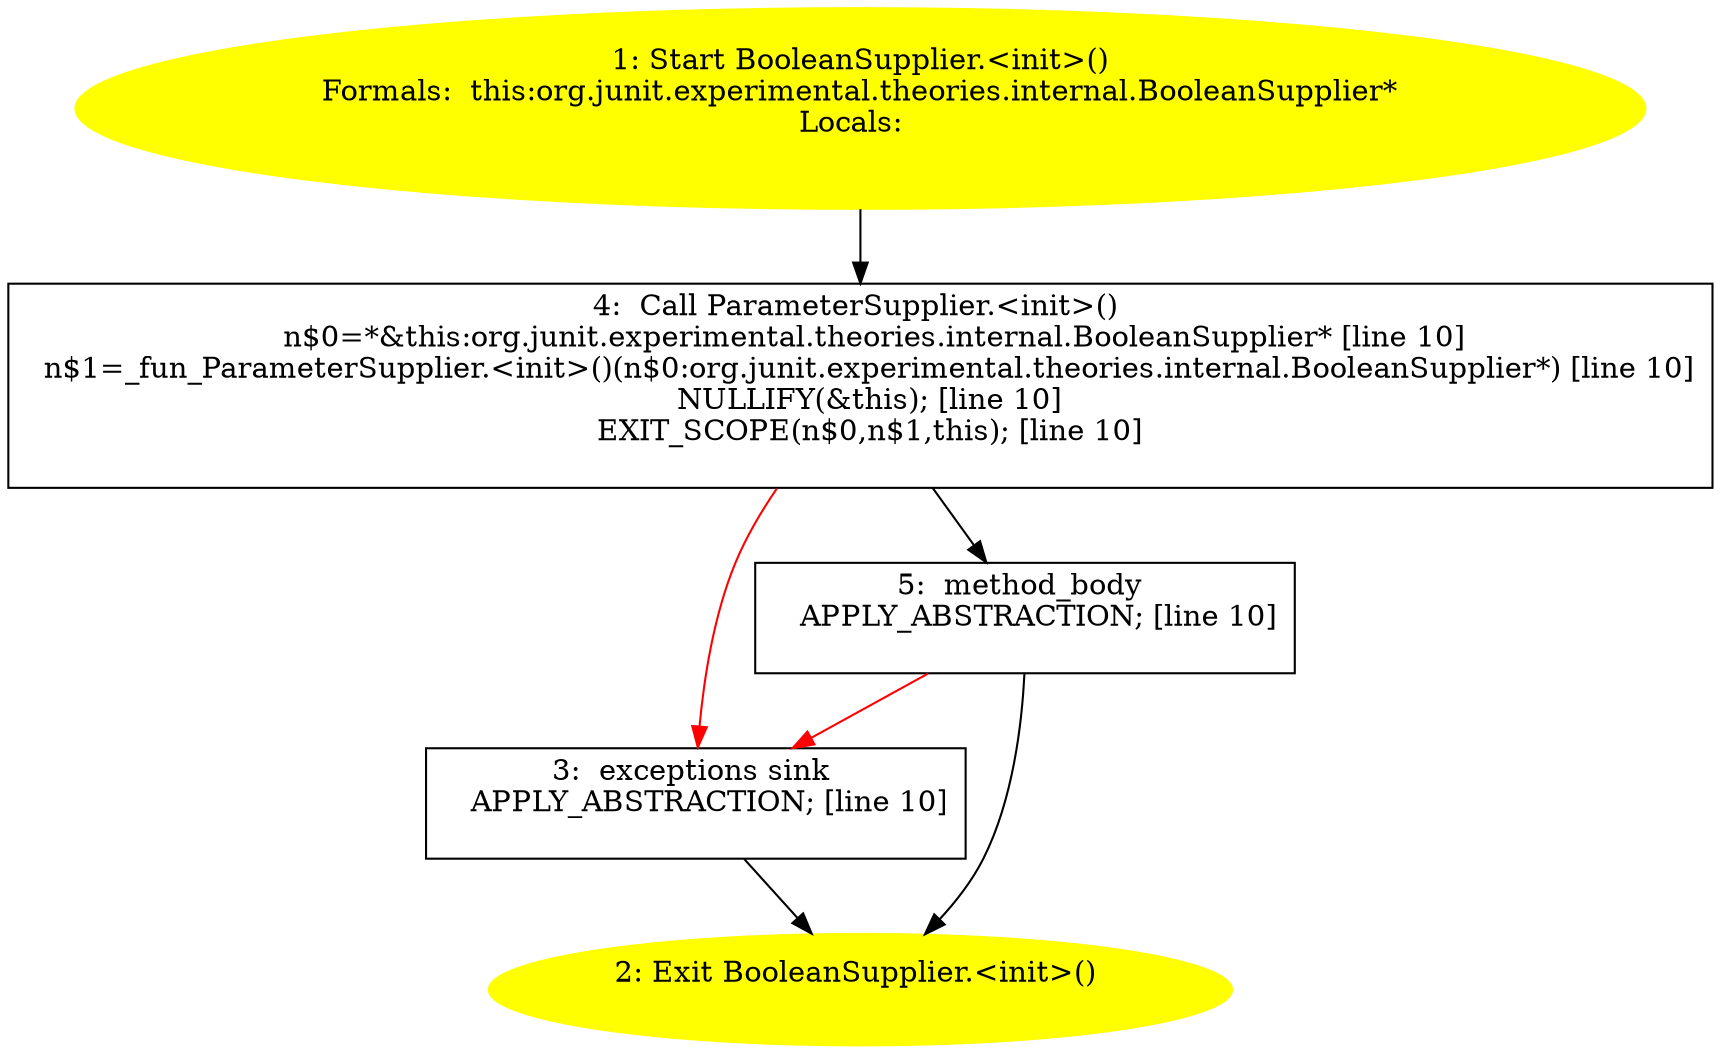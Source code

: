/* @generated */
digraph cfg {
"org.junit.experimental.theories.internal.BooleanSupplier.<init>().3592e9eaf204b7cc628f62a444fd41fd_1" [label="1: Start BooleanSupplier.<init>()\nFormals:  this:org.junit.experimental.theories.internal.BooleanSupplier*\nLocals:  \n  " color=yellow style=filled]
	

	 "org.junit.experimental.theories.internal.BooleanSupplier.<init>().3592e9eaf204b7cc628f62a444fd41fd_1" -> "org.junit.experimental.theories.internal.BooleanSupplier.<init>().3592e9eaf204b7cc628f62a444fd41fd_4" ;
"org.junit.experimental.theories.internal.BooleanSupplier.<init>().3592e9eaf204b7cc628f62a444fd41fd_2" [label="2: Exit BooleanSupplier.<init>() \n  " color=yellow style=filled]
	

"org.junit.experimental.theories.internal.BooleanSupplier.<init>().3592e9eaf204b7cc628f62a444fd41fd_3" [label="3:  exceptions sink \n   APPLY_ABSTRACTION; [line 10]\n " shape="box"]
	

	 "org.junit.experimental.theories.internal.BooleanSupplier.<init>().3592e9eaf204b7cc628f62a444fd41fd_3" -> "org.junit.experimental.theories.internal.BooleanSupplier.<init>().3592e9eaf204b7cc628f62a444fd41fd_2" ;
"org.junit.experimental.theories.internal.BooleanSupplier.<init>().3592e9eaf204b7cc628f62a444fd41fd_4" [label="4:  Call ParameterSupplier.<init>() \n   n$0=*&this:org.junit.experimental.theories.internal.BooleanSupplier* [line 10]\n  n$1=_fun_ParameterSupplier.<init>()(n$0:org.junit.experimental.theories.internal.BooleanSupplier*) [line 10]\n  NULLIFY(&this); [line 10]\n  EXIT_SCOPE(n$0,n$1,this); [line 10]\n " shape="box"]
	

	 "org.junit.experimental.theories.internal.BooleanSupplier.<init>().3592e9eaf204b7cc628f62a444fd41fd_4" -> "org.junit.experimental.theories.internal.BooleanSupplier.<init>().3592e9eaf204b7cc628f62a444fd41fd_5" ;
	 "org.junit.experimental.theories.internal.BooleanSupplier.<init>().3592e9eaf204b7cc628f62a444fd41fd_4" -> "org.junit.experimental.theories.internal.BooleanSupplier.<init>().3592e9eaf204b7cc628f62a444fd41fd_3" [color="red" ];
"org.junit.experimental.theories.internal.BooleanSupplier.<init>().3592e9eaf204b7cc628f62a444fd41fd_5" [label="5:  method_body \n   APPLY_ABSTRACTION; [line 10]\n " shape="box"]
	

	 "org.junit.experimental.theories.internal.BooleanSupplier.<init>().3592e9eaf204b7cc628f62a444fd41fd_5" -> "org.junit.experimental.theories.internal.BooleanSupplier.<init>().3592e9eaf204b7cc628f62a444fd41fd_2" ;
	 "org.junit.experimental.theories.internal.BooleanSupplier.<init>().3592e9eaf204b7cc628f62a444fd41fd_5" -> "org.junit.experimental.theories.internal.BooleanSupplier.<init>().3592e9eaf204b7cc628f62a444fd41fd_3" [color="red" ];
}
